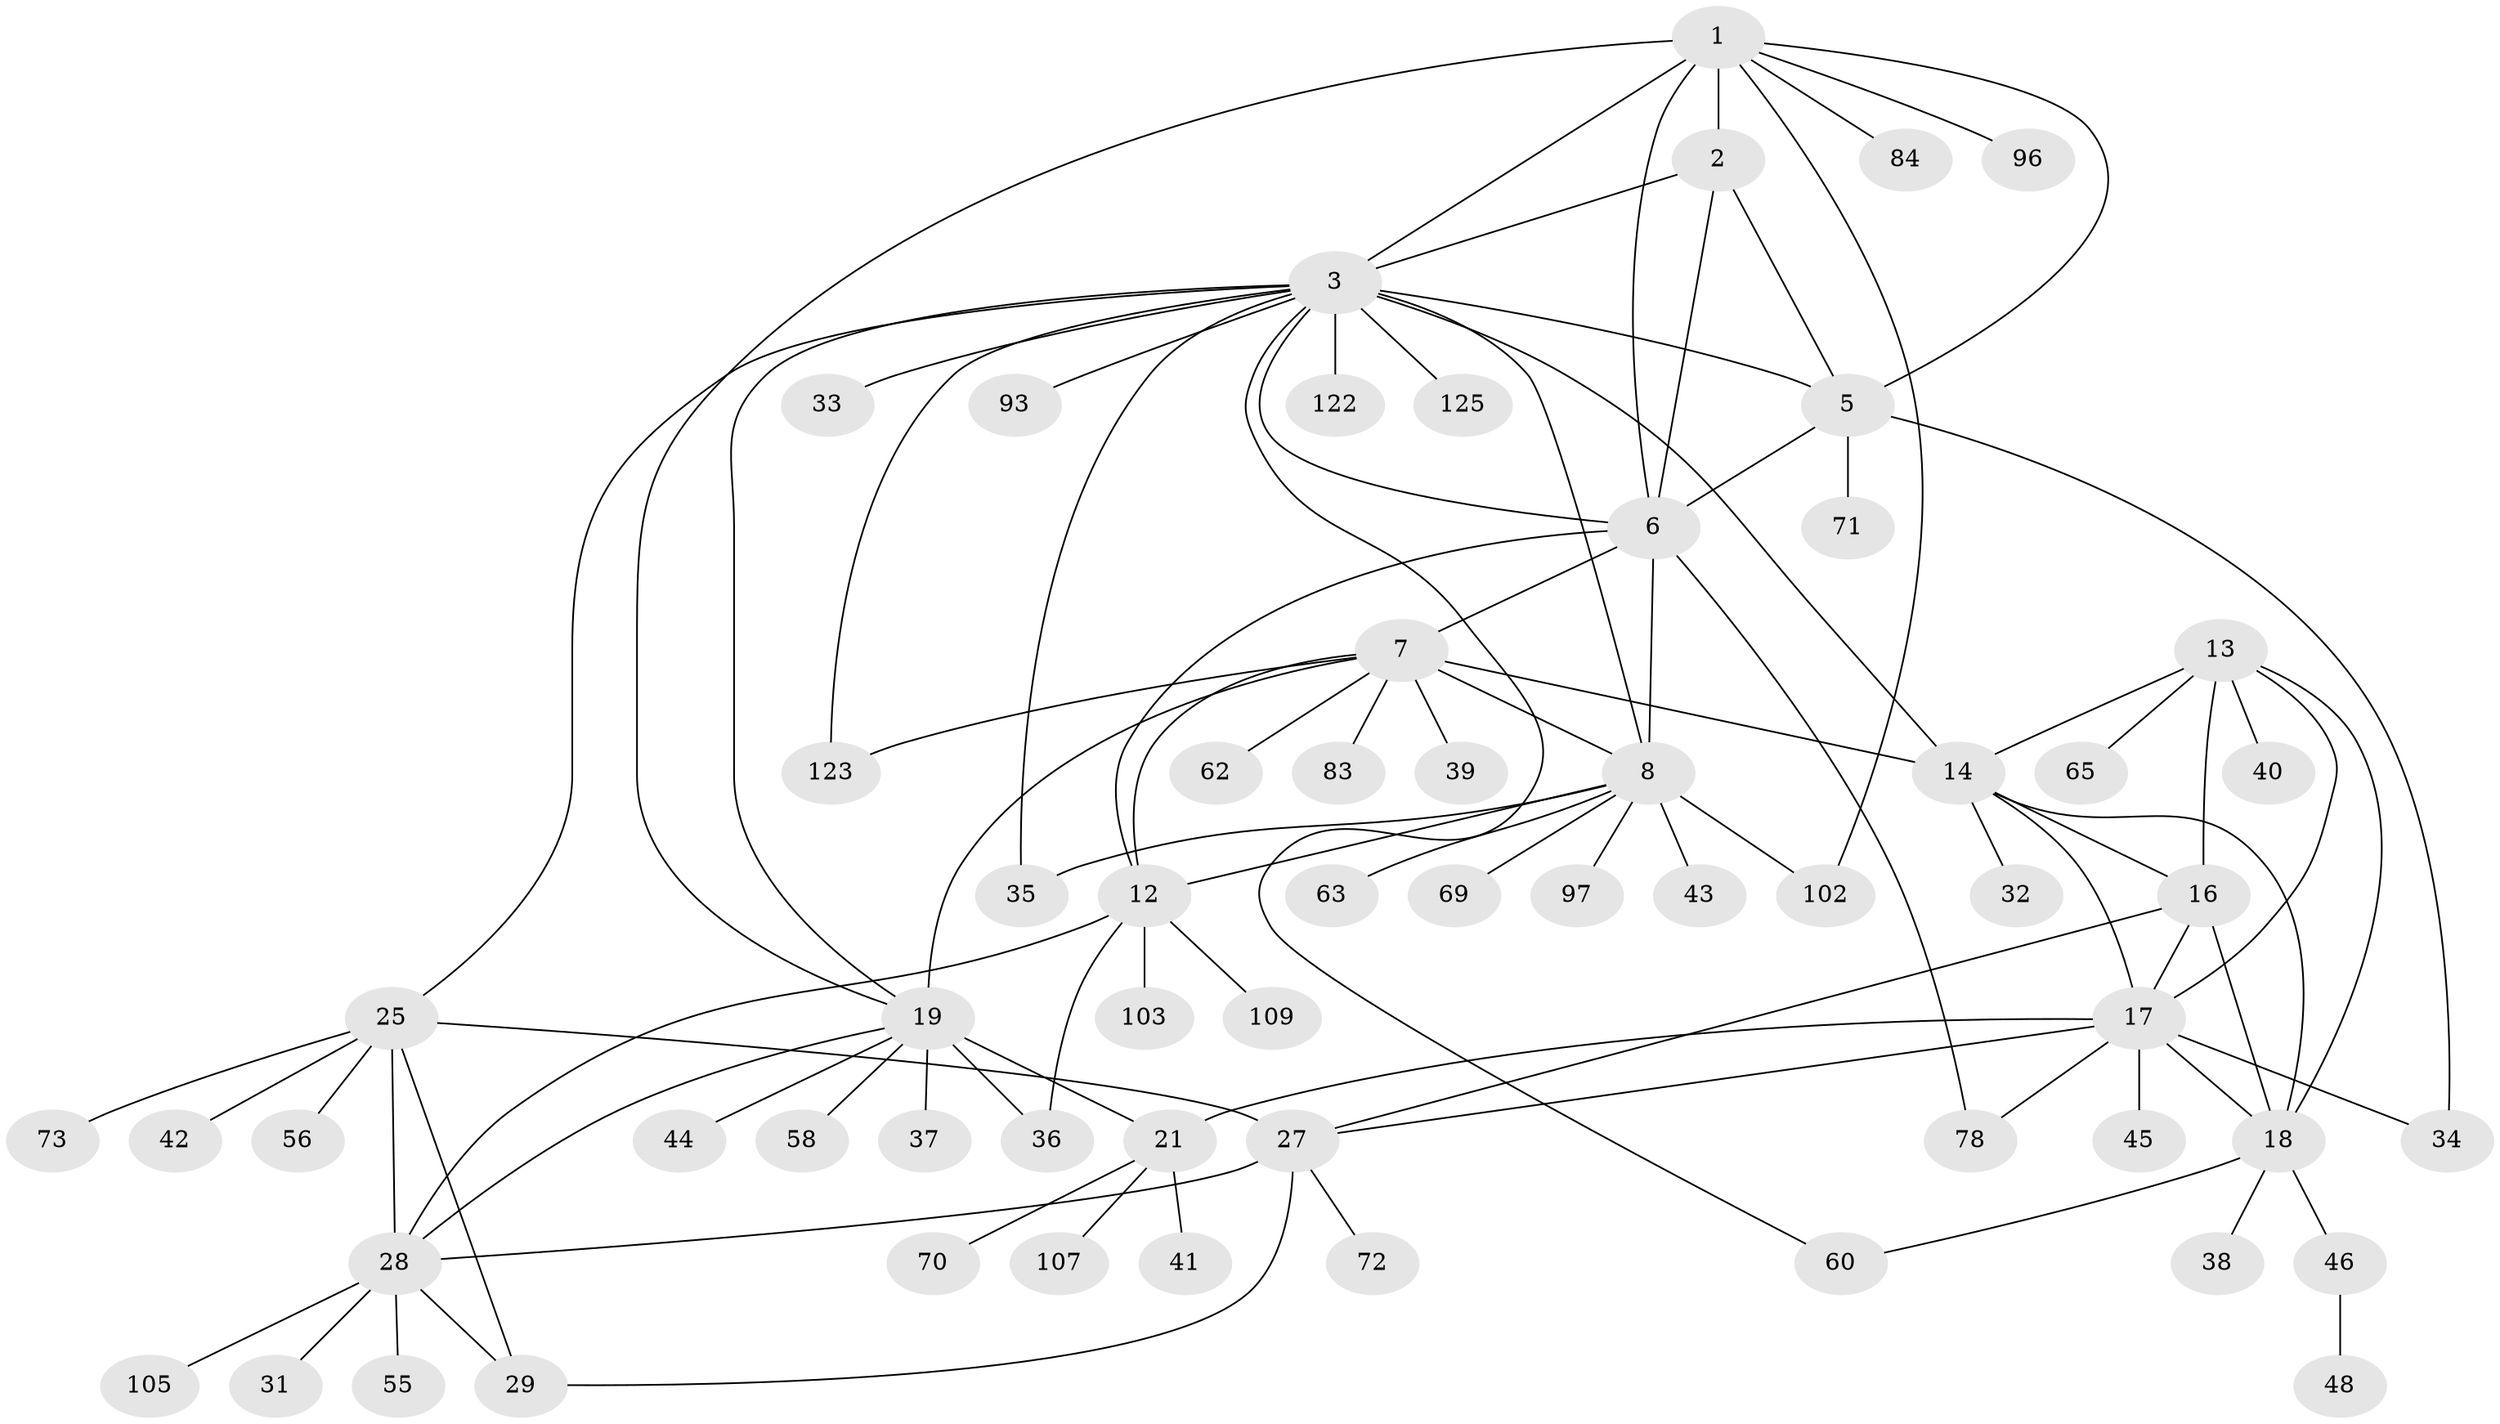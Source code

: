 // original degree distribution, {9: 0.04, 6: 0.048, 17: 0.008, 5: 0.016, 8: 0.04, 11: 0.024, 10: 0.024, 7: 0.024, 12: 0.008, 13: 0.008, 1: 0.592, 2: 0.12, 3: 0.04, 4: 0.008}
// Generated by graph-tools (version 1.1) at 2025/16/03/09/25 04:16:04]
// undirected, 62 vertices, 95 edges
graph export_dot {
graph [start="1"]
  node [color=gray90,style=filled];
  1;
  2 [super="+80"];
  3 [super="+53+4"];
  5 [super="+100"];
  6 [super="+54+11+94+91"];
  7;
  8 [super="+61+9"];
  12;
  13 [super="+124+15"];
  14 [super="+67+88+101+99"];
  16;
  17;
  18 [super="+76"];
  19 [super="+24+79+77+87+20+23"];
  21;
  25 [super="+49+117+26+68"];
  27 [super="+50+82+98+118+120+51"];
  28;
  29;
  31;
  32;
  33;
  34;
  35 [super="+111+86"];
  36 [super="+59"];
  37;
  38;
  39 [super="+75"];
  40;
  41 [super="+74+57"];
  42;
  43;
  44;
  45 [super="+104"];
  46;
  48;
  55;
  56;
  58;
  60;
  62;
  63;
  65;
  69;
  70;
  71;
  72;
  73;
  78 [super="+81"];
  83;
  84;
  93;
  96;
  97 [super="+112"];
  102;
  103;
  105;
  107;
  109;
  122;
  123;
  125;
  1 -- 2;
  1 -- 3 [weight=2];
  1 -- 5;
  1 -- 6;
  1 -- 84;
  1 -- 96;
  1 -- 102;
  1 -- 19;
  2 -- 3 [weight=2];
  2 -- 5;
  2 -- 6;
  3 -- 5 [weight=2];
  3 -- 6 [weight=2];
  3 -- 14;
  3 -- 33;
  3 -- 60;
  3 -- 93;
  3 -- 122;
  3 -- 123;
  3 -- 125;
  3 -- 35;
  3 -- 25;
  3 -- 19;
  3 -- 8;
  5 -- 6;
  5 -- 34;
  5 -- 71;
  6 -- 7;
  6 -- 8 [weight=3];
  6 -- 12;
  6 -- 78;
  7 -- 8 [weight=3];
  7 -- 12;
  7 -- 14;
  7 -- 39;
  7 -- 62;
  7 -- 83;
  7 -- 123;
  7 -- 19;
  8 -- 12 [weight=3];
  8 -- 35;
  8 -- 69;
  8 -- 97;
  8 -- 102;
  8 -- 43;
  8 -- 63;
  12 -- 28;
  12 -- 36;
  12 -- 103;
  12 -- 109;
  13 -- 14 [weight=2];
  13 -- 16 [weight=2];
  13 -- 17 [weight=2];
  13 -- 18 [weight=2];
  13 -- 65;
  13 -- 40;
  14 -- 16;
  14 -- 17;
  14 -- 18;
  14 -- 32;
  16 -- 17;
  16 -- 18;
  16 -- 27;
  17 -- 18;
  17 -- 21;
  17 -- 34;
  17 -- 45;
  17 -- 78;
  17 -- 27;
  18 -- 38;
  18 -- 46;
  18 -- 60;
  19 -- 21 [weight=5];
  19 -- 37;
  19 -- 36;
  19 -- 44;
  19 -- 58;
  19 -- 28;
  21 -- 41;
  21 -- 70;
  21 -- 107;
  25 -- 27 [weight=3];
  25 -- 28 [weight=3];
  25 -- 29 [weight=3];
  25 -- 73;
  25 -- 42;
  25 -- 56;
  27 -- 28;
  27 -- 29;
  27 -- 72;
  28 -- 29;
  28 -- 31;
  28 -- 55;
  28 -- 105;
  46 -- 48;
}
